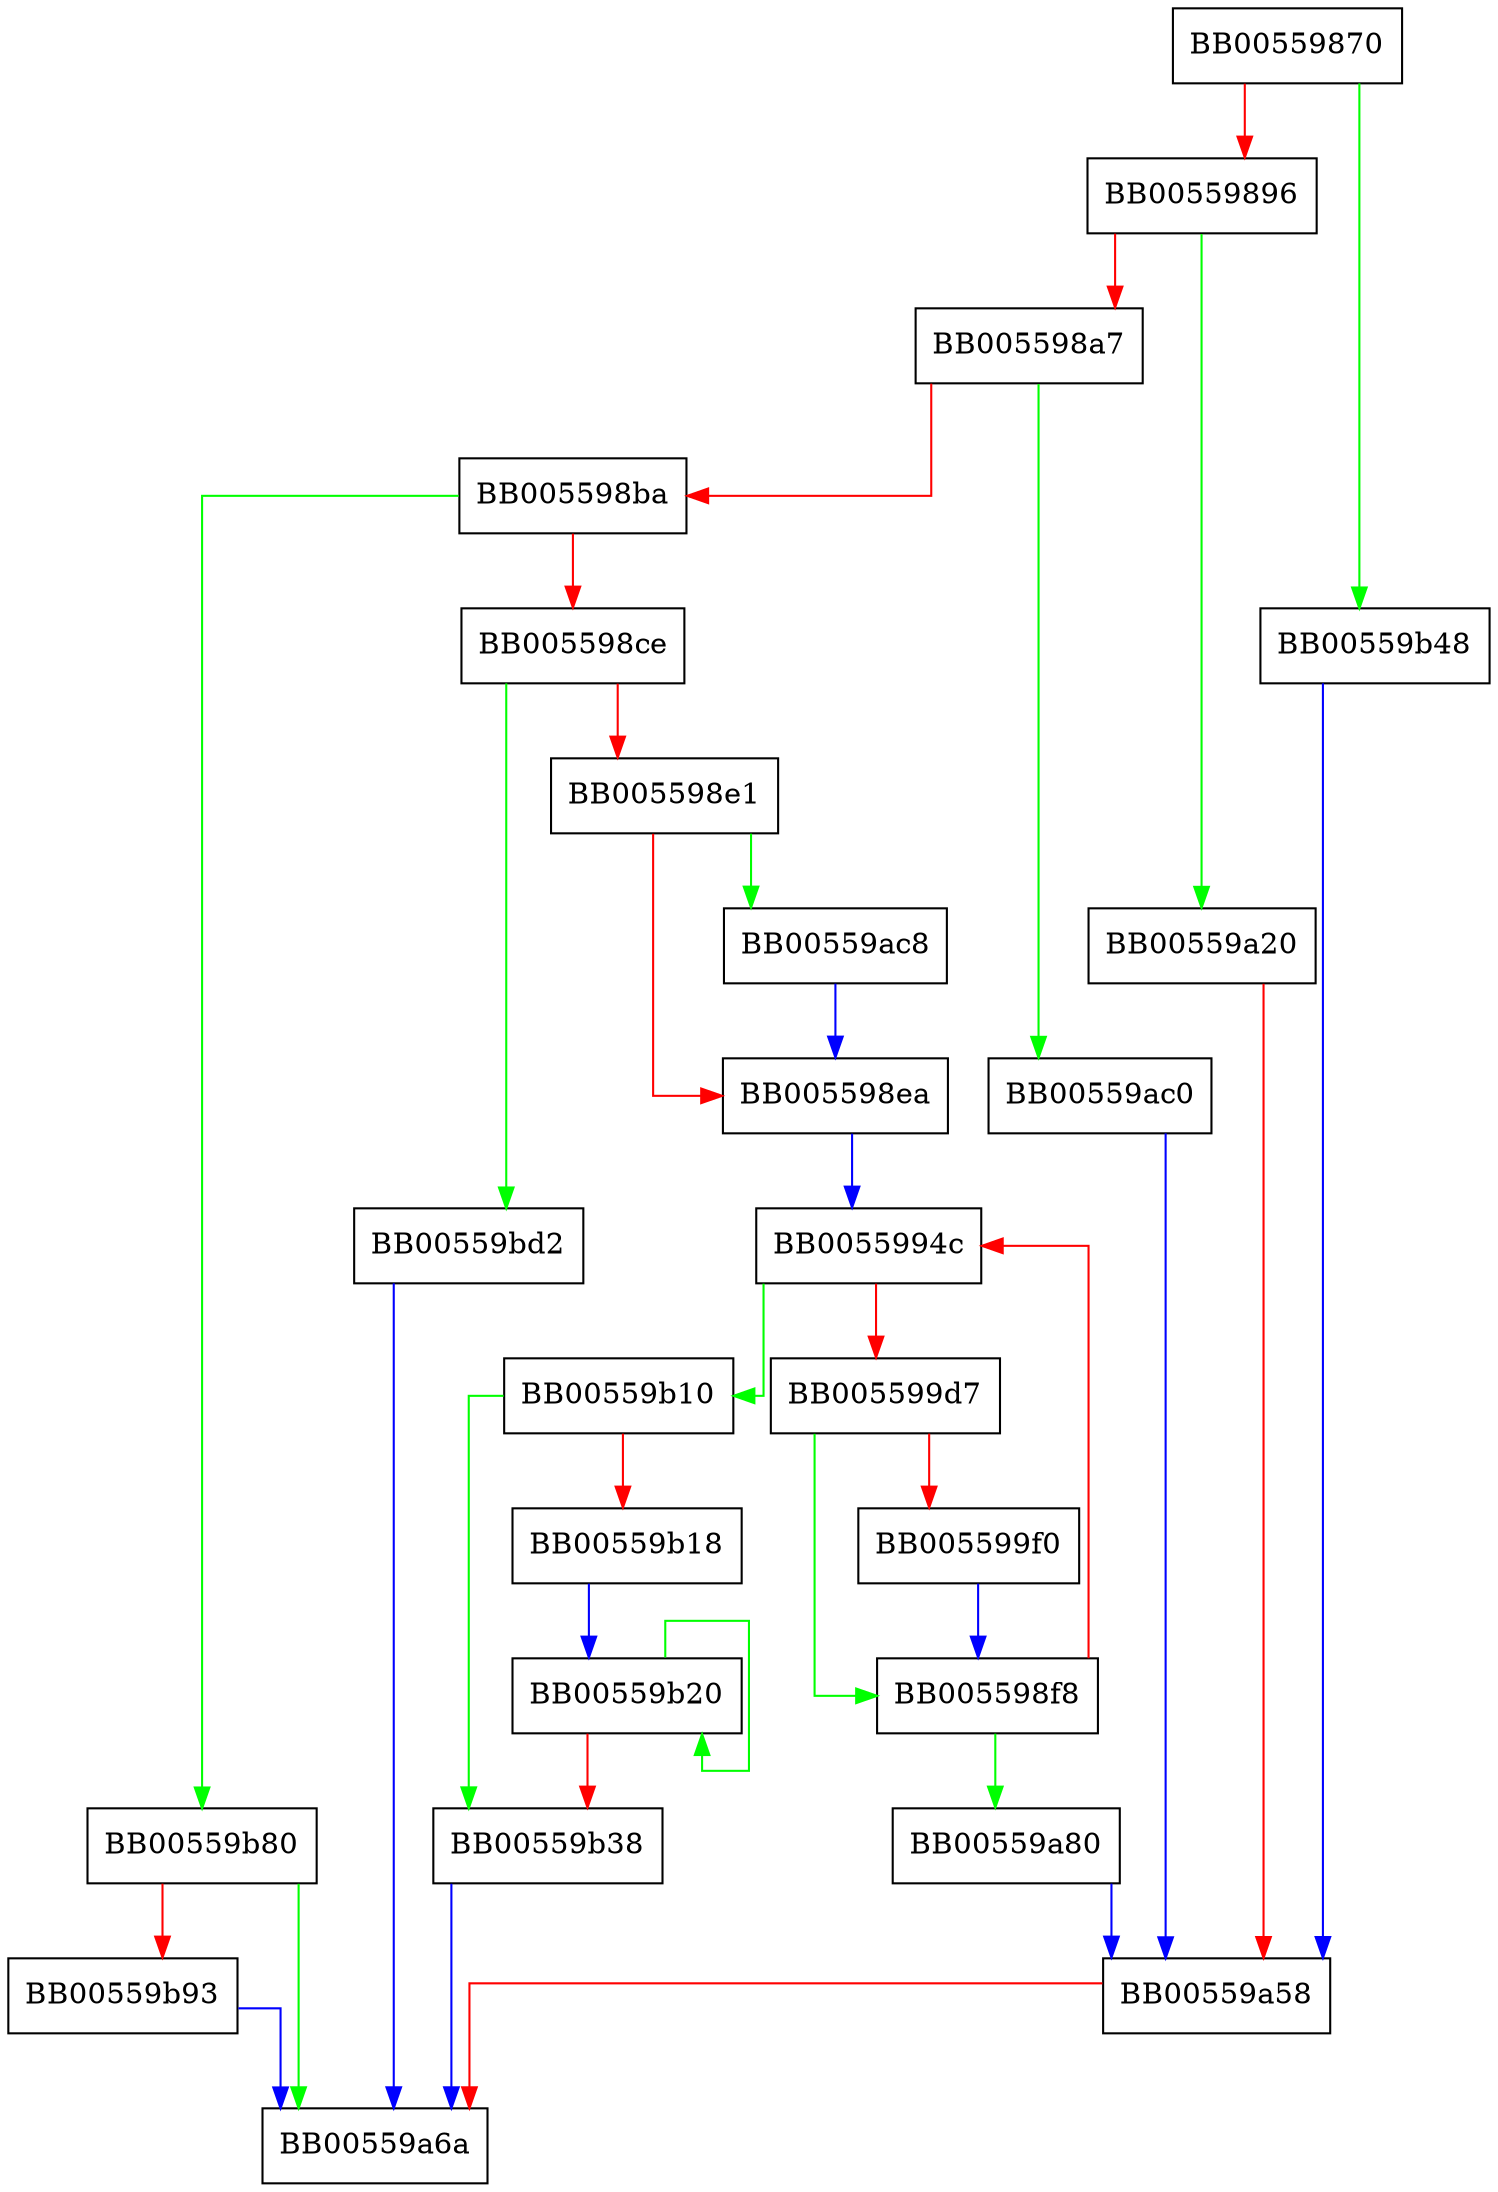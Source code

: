 digraph get_genm_itav {
  node [shape="box"];
  graph [splines=ortho];
  BB00559870 -> BB00559b48 [color="green"];
  BB00559870 -> BB00559896 [color="red"];
  BB00559896 -> BB00559a20 [color="green"];
  BB00559896 -> BB005598a7 [color="red"];
  BB005598a7 -> BB00559ac0 [color="green"];
  BB005598a7 -> BB005598ba [color="red"];
  BB005598ba -> BB00559b80 [color="green"];
  BB005598ba -> BB005598ce [color="red"];
  BB005598ce -> BB00559bd2 [color="green"];
  BB005598ce -> BB005598e1 [color="red"];
  BB005598e1 -> BB00559ac8 [color="green"];
  BB005598e1 -> BB005598ea [color="red"];
  BB005598ea -> BB0055994c [color="blue"];
  BB005598f8 -> BB00559a80 [color="green"];
  BB005598f8 -> BB0055994c [color="red"];
  BB0055994c -> BB00559b10 [color="green"];
  BB0055994c -> BB005599d7 [color="red"];
  BB005599d7 -> BB005598f8 [color="green"];
  BB005599d7 -> BB005599f0 [color="red"];
  BB005599f0 -> BB005598f8 [color="blue"];
  BB00559a20 -> BB00559a58 [color="red"];
  BB00559a58 -> BB00559a6a [color="red"];
  BB00559a80 -> BB00559a58 [color="blue"];
  BB00559ac0 -> BB00559a58 [color="blue"];
  BB00559ac8 -> BB005598ea [color="blue"];
  BB00559b10 -> BB00559b38 [color="green"];
  BB00559b10 -> BB00559b18 [color="red"];
  BB00559b18 -> BB00559b20 [color="blue"];
  BB00559b20 -> BB00559b20 [color="green"];
  BB00559b20 -> BB00559b38 [color="red"];
  BB00559b38 -> BB00559a6a [color="blue"];
  BB00559b48 -> BB00559a58 [color="blue"];
  BB00559b80 -> BB00559a6a [color="green"];
  BB00559b80 -> BB00559b93 [color="red"];
  BB00559b93 -> BB00559a6a [color="blue"];
  BB00559bd2 -> BB00559a6a [color="blue"];
}